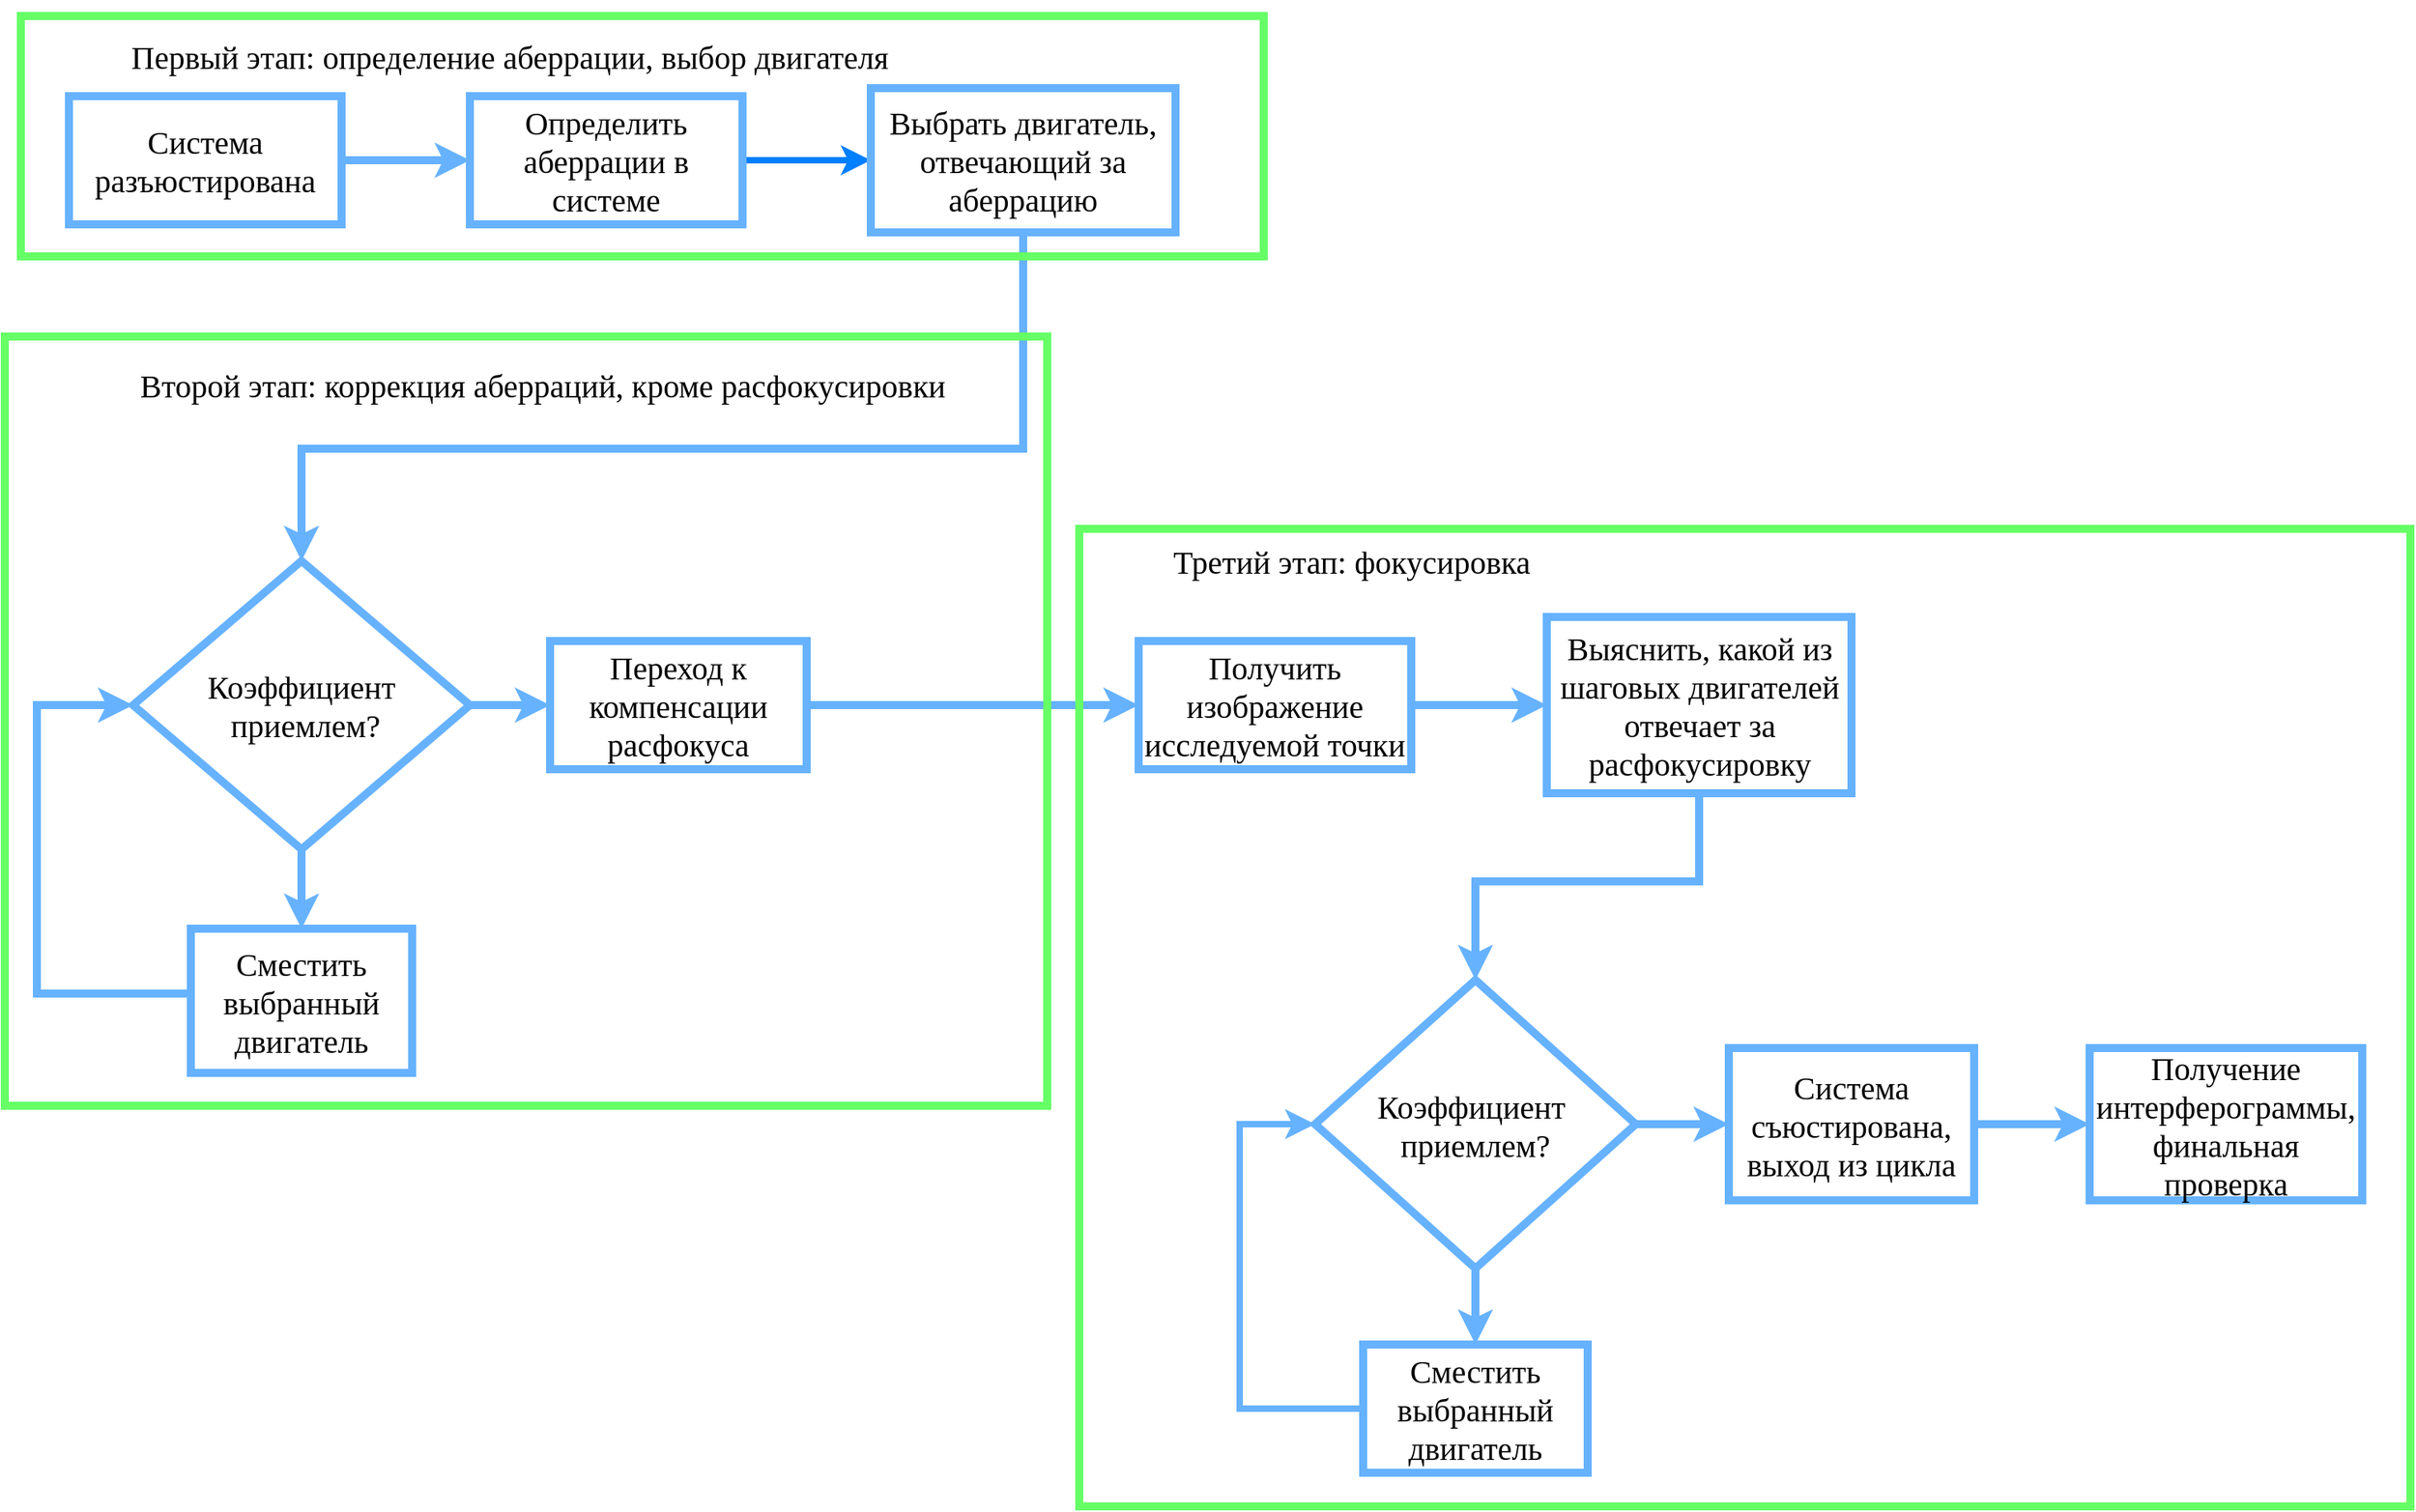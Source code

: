 <mxfile version="12.2.3" type="github" pages="1">
  <diagram id="9VwkEmP3wqvbAV9qxTcu" name="Page-1">
    <mxGraphModel dx="1243" dy="864" grid="1" gridSize="10" guides="1" tooltips="1" connect="1" arrows="1" fold="1" page="1" pageScale="1" pageWidth="827" pageHeight="1169" math="0" shadow="0">
      <root>
        <mxCell id="0"/>
        <mxCell id="1" parent="0"/>
        <mxCell id="MKImIRo95kQJKEtbUtot-3" value="" style="edgeStyle=orthogonalEdgeStyle;rounded=0;orthogonalLoop=1;jettySize=auto;html=1;strokeColor=#66B2FF;strokeWidth=5;" parent="1" source="MKImIRo95kQJKEtbUtot-1" target="MKImIRo95kQJKEtbUtot-2" edge="1">
          <mxGeometry relative="1" as="geometry"/>
        </mxCell>
        <mxCell id="MKImIRo95kQJKEtbUtot-1" value="&lt;font face=&quot;Times New Roman&quot; style=&quot;font-size: 20px&quot;&gt;Система разъюстирована&lt;/font&gt;" style="rounded=0;whiteSpace=wrap;html=1;strokeColor=#66B2FF;strokeWidth=5;" parent="1" vertex="1">
          <mxGeometry x="70" y="80" width="170" height="80" as="geometry"/>
        </mxCell>
        <mxCell id="SNTUSOlxbImxSfcfb9JJ-6" value="" style="edgeStyle=orthogonalEdgeStyle;rounded=0;orthogonalLoop=1;jettySize=auto;html=1;strokeColor=#007FFF;strokeWidth=4;" edge="1" parent="1" source="MKImIRo95kQJKEtbUtot-2" target="MKImIRo95kQJKEtbUtot-4">
          <mxGeometry relative="1" as="geometry"/>
        </mxCell>
        <mxCell id="MKImIRo95kQJKEtbUtot-2" value="&lt;font style=&quot;font-size: 20px&quot; face=&quot;Times New Roman&quot;&gt;Определить аберрации в системе&lt;/font&gt;" style="rounded=0;whiteSpace=wrap;html=1;strokeColor=#66B2FF;strokeWidth=5;" parent="1" vertex="1">
          <mxGeometry x="320" y="80" width="170" height="80" as="geometry"/>
        </mxCell>
        <mxCell id="MKImIRo95kQJKEtbUtot-34" style="edgeStyle=orthogonalEdgeStyle;rounded=0;orthogonalLoop=1;jettySize=auto;html=1;entryX=0.5;entryY=0;entryDx=0;entryDy=0;strokeColor=#66B2FF;strokeWidth=5;" parent="1" source="MKImIRo95kQJKEtbUtot-4" target="MKImIRo95kQJKEtbUtot-6" edge="1">
          <mxGeometry relative="1" as="geometry">
            <Array as="points">
              <mxPoint x="665" y="300"/>
              <mxPoint x="215" y="300"/>
            </Array>
          </mxGeometry>
        </mxCell>
        <mxCell id="MKImIRo95kQJKEtbUtot-4" value="&lt;font style=&quot;font-size: 20px&quot; face=&quot;Times New Roman&quot;&gt;Выбрать двигатель, отвечающий за аберрацию&lt;/font&gt;" style="rounded=0;whiteSpace=wrap;html=1;strokeColor=#66B2FF;strokeWidth=5;" parent="1" vertex="1">
          <mxGeometry x="570" y="75" width="190" height="90" as="geometry"/>
        </mxCell>
        <mxCell id="MKImIRo95kQJKEtbUtot-11" value="" style="edgeStyle=orthogonalEdgeStyle;rounded=0;orthogonalLoop=1;jettySize=auto;html=1;strokeColor=#66B2FF;strokeWidth=5;" parent="1" source="MKImIRo95kQJKEtbUtot-6" target="MKImIRo95kQJKEtbUtot-10" edge="1">
          <mxGeometry relative="1" as="geometry"/>
        </mxCell>
        <mxCell id="MKImIRo95kQJKEtbUtot-14" value="" style="edgeStyle=orthogonalEdgeStyle;rounded=0;orthogonalLoop=1;jettySize=auto;html=1;strokeColor=#66B2FF;strokeWidth=5;" parent="1" source="MKImIRo95kQJKEtbUtot-6" target="MKImIRo95kQJKEtbUtot-13" edge="1">
          <mxGeometry relative="1" as="geometry"/>
        </mxCell>
        <mxCell id="MKImIRo95kQJKEtbUtot-6" value="&lt;font face=&quot;Times New Roman&quot; style=&quot;font-size: 20px&quot;&gt;&lt;span&gt;Коэффициент &lt;/span&gt;&lt;br&gt;&lt;span&gt;&amp;nbsp;приемлем&lt;/span&gt;&lt;span&gt;?&lt;/span&gt;&lt;/font&gt;" style="rhombus;whiteSpace=wrap;html=1;strokeColor=#66B2FF;strokeWidth=5;" parent="1" vertex="1">
          <mxGeometry x="110" y="370" width="210" height="180" as="geometry"/>
        </mxCell>
        <mxCell id="MKImIRo95kQJKEtbUtot-12" style="edgeStyle=orthogonalEdgeStyle;rounded=0;orthogonalLoop=1;jettySize=auto;html=1;strokeColor=#66B2FF;strokeWidth=5;entryX=0;entryY=0.5;entryDx=0;entryDy=0;" parent="1" source="MKImIRo95kQJKEtbUtot-10" target="MKImIRo95kQJKEtbUtot-6" edge="1">
          <mxGeometry relative="1" as="geometry">
            <mxPoint x="40" y="360" as="targetPoint"/>
            <Array as="points">
              <mxPoint x="50" y="640"/>
              <mxPoint x="50" y="460"/>
            </Array>
          </mxGeometry>
        </mxCell>
        <mxCell id="MKImIRo95kQJKEtbUtot-10" value="&lt;font style=&quot;font-size: 20px&quot; face=&quot;Times New Roman&quot;&gt;Сместить выбранный двигатель&lt;/font&gt;" style="rounded=0;whiteSpace=wrap;html=1;strokeColor=#66B2FF;strokeWidth=5;" parent="1" vertex="1">
          <mxGeometry x="146" y="599.5" width="138" height="90" as="geometry"/>
        </mxCell>
        <mxCell id="MKImIRo95kQJKEtbUtot-16" value="" style="edgeStyle=orthogonalEdgeStyle;rounded=0;orthogonalLoop=1;jettySize=auto;html=1;strokeColor=#66B2FF;strokeWidth=5;" parent="1" source="MKImIRo95kQJKEtbUtot-13" target="MKImIRo95kQJKEtbUtot-15" edge="1">
          <mxGeometry relative="1" as="geometry"/>
        </mxCell>
        <mxCell id="MKImIRo95kQJKEtbUtot-13" value="&lt;font style=&quot;font-size: 20px&quot; face=&quot;Times New Roman&quot;&gt;Переход к компенсации расфокуса&lt;/font&gt;" style="rounded=0;whiteSpace=wrap;html=1;strokeColor=#66B2FF;strokeWidth=5;" parent="1" vertex="1">
          <mxGeometry x="370" y="420" width="160" height="80" as="geometry"/>
        </mxCell>
        <mxCell id="MKImIRo95kQJKEtbUtot-18" value="" style="edgeStyle=orthogonalEdgeStyle;rounded=0;orthogonalLoop=1;jettySize=auto;html=1;strokeColor=#66B2FF;strokeWidth=5;" parent="1" source="MKImIRo95kQJKEtbUtot-15" target="MKImIRo95kQJKEtbUtot-17" edge="1">
          <mxGeometry relative="1" as="geometry"/>
        </mxCell>
        <mxCell id="MKImIRo95kQJKEtbUtot-15" value="&lt;font style=&quot;font-size: 20px&quot; face=&quot;Times New Roman&quot;&gt;Получить изображение исследуемой точки&lt;/font&gt;" style="rounded=0;whiteSpace=wrap;html=1;strokeColor=#66B2FF;strokeWidth=5;" parent="1" vertex="1">
          <mxGeometry x="737" y="420" width="170" height="80" as="geometry"/>
        </mxCell>
        <mxCell id="MKImIRo95kQJKEtbUtot-20" style="edgeStyle=orthogonalEdgeStyle;rounded=0;orthogonalLoop=1;jettySize=auto;html=1;strokeColor=#66B2FF;strokeWidth=5;" parent="1" source="MKImIRo95kQJKEtbUtot-17" target="MKImIRo95kQJKEtbUtot-19" edge="1">
          <mxGeometry relative="1" as="geometry">
            <Array as="points">
              <mxPoint x="1087" y="570"/>
              <mxPoint x="947" y="570"/>
            </Array>
          </mxGeometry>
        </mxCell>
        <mxCell id="MKImIRo95kQJKEtbUtot-17" value="&lt;font style=&quot;font-size: 20px&quot; face=&quot;Times New Roman&quot;&gt;Выяснить, какой из шаговых двигателей отвечает за расфокусировку&lt;/font&gt;" style="rounded=0;whiteSpace=wrap;html=1;strokeColor=#66B2FF;strokeWidth=5;" parent="1" vertex="1">
          <mxGeometry x="991.5" y="405" width="190" height="110" as="geometry"/>
        </mxCell>
        <mxCell id="MKImIRo95kQJKEtbUtot-35" value="" style="edgeStyle=orthogonalEdgeStyle;rounded=0;orthogonalLoop=1;jettySize=auto;html=1;strokeColor=#66B2FF;strokeWidth=5;" parent="1" source="MKImIRo95kQJKEtbUtot-19" target="MKImIRo95kQJKEtbUtot-26" edge="1">
          <mxGeometry relative="1" as="geometry"/>
        </mxCell>
        <mxCell id="MKImIRo95kQJKEtbUtot-36" value="" style="edgeStyle=orthogonalEdgeStyle;rounded=0;orthogonalLoop=1;jettySize=auto;html=1;strokeColor=#66B2FF;strokeWidth=5;" parent="1" source="MKImIRo95kQJKEtbUtot-19" target="MKImIRo95kQJKEtbUtot-21" edge="1">
          <mxGeometry relative="1" as="geometry"/>
        </mxCell>
        <mxCell id="MKImIRo95kQJKEtbUtot-19" value="&lt;font style=&quot;font-size: 20px&quot; face=&quot;Times New Roman&quot;&gt;&lt;span style=&quot;white-space: normal&quot;&gt;Коэффициент&amp;nbsp;&lt;/span&gt;&lt;br style=&quot;white-space: normal&quot;&gt;&lt;span style=&quot;white-space: normal&quot;&gt;приемлем?&lt;/span&gt;&lt;/font&gt;" style="rhombus;whiteSpace=wrap;html=1;strokeColor=#66B2FF;strokeWidth=5;" parent="1" vertex="1">
          <mxGeometry x="847" y="631.5" width="200" height="180" as="geometry"/>
        </mxCell>
        <mxCell id="SNTUSOlxbImxSfcfb9JJ-9" value="" style="edgeStyle=orthogonalEdgeStyle;rounded=0;orthogonalLoop=1;jettySize=auto;html=1;strokeColor=#66B2FF;strokeWidth=4;entryX=0;entryY=0.5;entryDx=0;entryDy=0;" edge="1" parent="1" source="MKImIRo95kQJKEtbUtot-21" target="MKImIRo95kQJKEtbUtot-19">
          <mxGeometry relative="1" as="geometry">
            <mxPoint x="640" y="720" as="targetPoint"/>
            <Array as="points">
              <mxPoint x="800" y="899"/>
              <mxPoint x="800" y="722"/>
            </Array>
          </mxGeometry>
        </mxCell>
        <mxCell id="MKImIRo95kQJKEtbUtot-21" value="&lt;span style=&quot;white-space: normal&quot;&gt;&lt;font style=&quot;font-size: 20px&quot; face=&quot;Times New Roman&quot;&gt;Сместить выбранный двигатель&lt;/font&gt;&lt;/span&gt;" style="rounded=0;whiteSpace=wrap;html=1;strokeColor=#66B2FF;strokeWidth=5;" parent="1" vertex="1">
          <mxGeometry x="877" y="859" width="140" height="80" as="geometry"/>
        </mxCell>
        <mxCell id="MKImIRo95kQJKEtbUtot-28" value="" style="edgeStyle=orthogonalEdgeStyle;rounded=0;orthogonalLoop=1;jettySize=auto;html=1;strokeColor=#66B2FF;strokeWidth=5;" parent="1" source="MKImIRo95kQJKEtbUtot-26" target="MKImIRo95kQJKEtbUtot-27" edge="1">
          <mxGeometry relative="1" as="geometry"/>
        </mxCell>
        <mxCell id="MKImIRo95kQJKEtbUtot-26" value="&lt;span style=&quot;white-space: normal&quot;&gt;&lt;font style=&quot;font-size: 20px&quot; face=&quot;Times New Roman&quot;&gt;Система съюстирована, выход из цикла&lt;/font&gt;&lt;/span&gt;" style="rounded=0;whiteSpace=wrap;html=1;strokeColor=#66B2FF;strokeWidth=5;" parent="1" vertex="1">
          <mxGeometry x="1105" y="674" width="153" height="95" as="geometry"/>
        </mxCell>
        <mxCell id="MKImIRo95kQJKEtbUtot-27" value="&lt;span style=&quot;font-size: 20px ; white-space: normal&quot;&gt;&lt;font face=&quot;Times New Roman&quot;&gt;Получение интерферограммы,&lt;br&gt;финальная проверка&lt;/font&gt;&lt;/span&gt;" style="rounded=0;whiteSpace=wrap;html=1;strokeColor=#66B2FF;strokeWidth=5;" parent="1" vertex="1">
          <mxGeometry x="1330" y="674" width="170" height="95" as="geometry"/>
        </mxCell>
        <mxCell id="MKImIRo95kQJKEtbUtot-30" value="" style="rounded=0;whiteSpace=wrap;html=1;strokeColor=#66FF66;strokeWidth=5;fillColor=none;" parent="1" vertex="1">
          <mxGeometry x="30" y="230" width="650" height="480" as="geometry"/>
        </mxCell>
        <mxCell id="MKImIRo95kQJKEtbUtot-39" value="" style="rounded=0;whiteSpace=wrap;html=1;strokeColor=#66FF66;strokeWidth=5;fillColor=none;" parent="1" vertex="1">
          <mxGeometry x="700" y="350" width="830" height="610" as="geometry"/>
        </mxCell>
        <mxCell id="MKImIRo95kQJKEtbUtot-44" value="&lt;font style=&quot;font-size: 20px&quot; face=&quot;Times New Roman&quot;&gt;Первый этап: определение аберрации, выбор двигателя&lt;/font&gt;" style="text;html=1;strokeColor=none;fillColor=none;align=center;verticalAlign=middle;whiteSpace=wrap;rounded=0;" parent="1" vertex="1">
          <mxGeometry x="50" y="20" width="590" height="70" as="geometry"/>
        </mxCell>
        <mxCell id="MKImIRo95kQJKEtbUtot-45" value="&lt;font style=&quot;font-size: 20px&quot; face=&quot;Times New Roman&quot;&gt;Второй этап: коррекция аберраций, кроме расфокусировки&lt;/font&gt;" style="text;html=1;strokeColor=none;fillColor=none;align=center;verticalAlign=middle;whiteSpace=wrap;rounded=0;" parent="1" vertex="1">
          <mxGeometry x="80" y="220" width="571" height="80" as="geometry"/>
        </mxCell>
        <mxCell id="MKImIRo95kQJKEtbUtot-46" value="&lt;font style=&quot;font-size: 20px&quot; face=&quot;Times New Roman&quot;&gt;Третий этап: фокусировка&lt;/font&gt;" style="text;html=1;strokeColor=none;fillColor=none;align=center;verticalAlign=middle;whiteSpace=wrap;rounded=0;rotation=0;" parent="1" vertex="1">
          <mxGeometry x="730" y="320" width="280" height="100" as="geometry"/>
        </mxCell>
        <mxCell id="MKImIRo95kQJKEtbUtot-29" value="" style="rounded=0;whiteSpace=wrap;html=1;strokeColor=#66FF66;strokeWidth=5;fillColor=none;" parent="1" vertex="1">
          <mxGeometry x="40" y="30" width="775" height="150" as="geometry"/>
        </mxCell>
      </root>
    </mxGraphModel>
  </diagram>
</mxfile>

